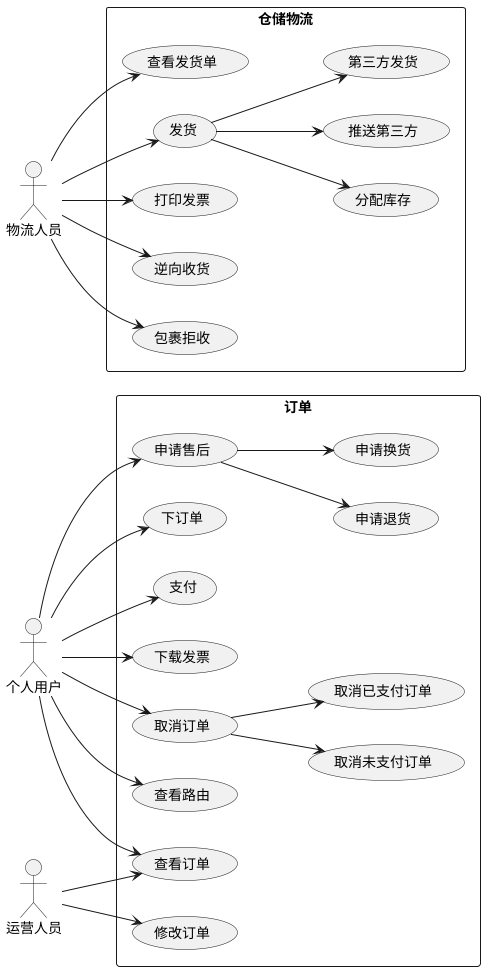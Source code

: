 @startuml
'此文档描述订单相关的业务用例
left to right direction
skinparam packageStyle rectangle

:个人用户: as User
:运营人员: as Operator
:物流人员: as Logistics

rectangle 订单 {
    User --> (下订单)
    User -> (支付)
    User -> (查看订单)
    User -> (下载发票)
    User -> (取消订单)
    User -> (查看路由)
    User -> (申请售后)

    Operator --> (查看订单)
    Operator -> (修改订单)

    (取消订单) --> (取消未支付订单)
    (取消订单) --> (取消已支付订单)
    (申请售后) --> (申请退货)
    (申请售后) --> (申请换货)
}

rectangle 仓储物流 {
    Logistics --> (查看发货单)
    Logistics --> (发货)
    Logistics --> (打印发票)
    Logistics --> (逆向收货)
    Logistics --> (包裹拒收)

    (发货)-->(分配库存)
    (发货)-->(推送第三方)
    (发货)-->(第三方发货)
}

@enduml
